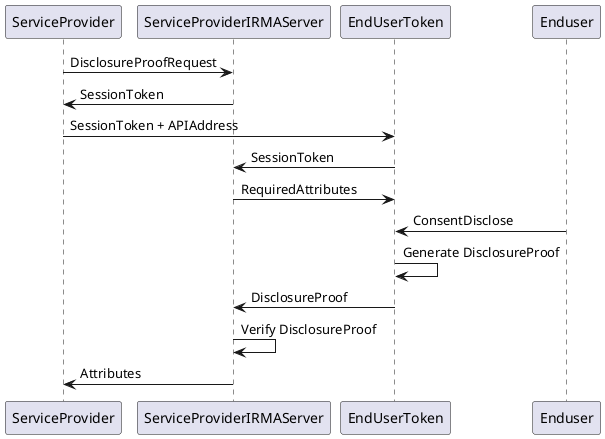 @startuml
  ServiceProvider -> ServiceProviderIRMAServer: DisclosureProofRequest
  ServiceProviderIRMAServer -> ServiceProvider: SessionToken
  ServiceProvider -> EndUserToken: SessionToken + APIAddress
  EndUserToken -> ServiceProviderIRMAServer: SessionToken
  ServiceProviderIRMAServer -> EndUserToken: RequiredAttributes
  Enduser -> EndUserToken: ConsentDisclose
  EndUserToken -> EndUserToken: Generate DisclosureProof
  EndUserToken -> ServiceProviderIRMAServer: DisclosureProof
  ServiceProviderIRMAServer -> ServiceProviderIRMAServer: Verify DisclosureProof
  ServiceProviderIRMAServer -> ServiceProvider: Attributes
@enduml